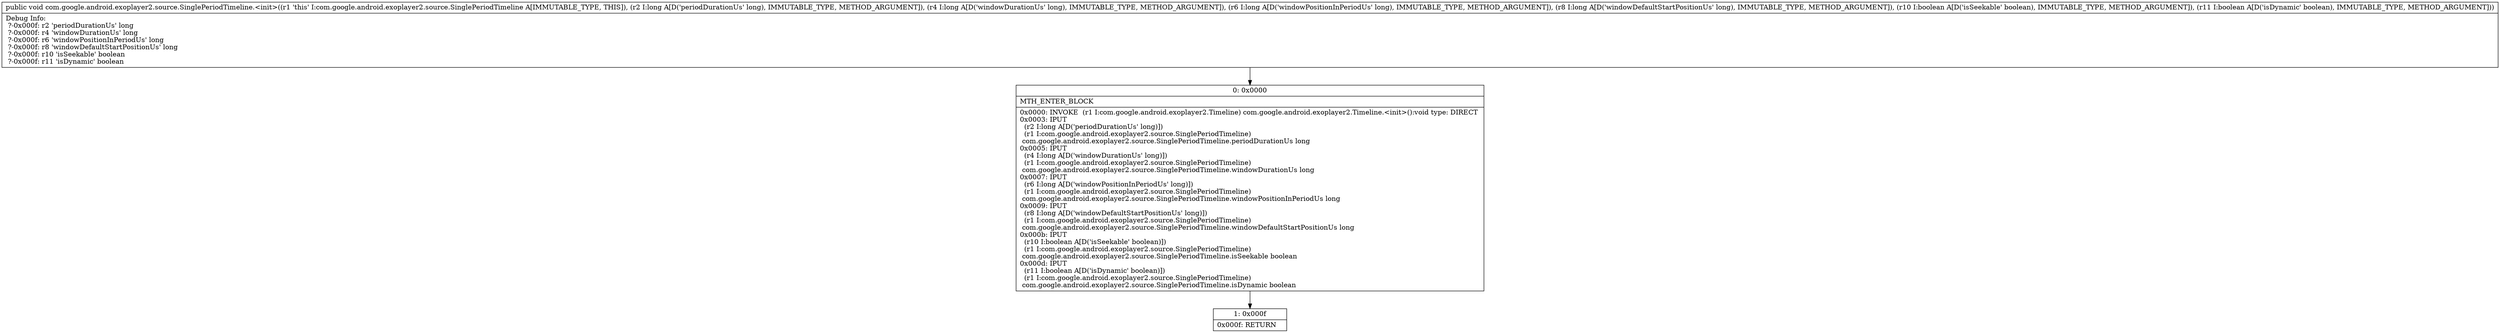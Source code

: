 digraph "CFG forcom.google.android.exoplayer2.source.SinglePeriodTimeline.\<init\>(JJJJZZ)V" {
Node_0 [shape=record,label="{0\:\ 0x0000|MTH_ENTER_BLOCK\l|0x0000: INVOKE  (r1 I:com.google.android.exoplayer2.Timeline) com.google.android.exoplayer2.Timeline.\<init\>():void type: DIRECT \l0x0003: IPUT  \l  (r2 I:long A[D('periodDurationUs' long)])\l  (r1 I:com.google.android.exoplayer2.source.SinglePeriodTimeline)\l com.google.android.exoplayer2.source.SinglePeriodTimeline.periodDurationUs long \l0x0005: IPUT  \l  (r4 I:long A[D('windowDurationUs' long)])\l  (r1 I:com.google.android.exoplayer2.source.SinglePeriodTimeline)\l com.google.android.exoplayer2.source.SinglePeriodTimeline.windowDurationUs long \l0x0007: IPUT  \l  (r6 I:long A[D('windowPositionInPeriodUs' long)])\l  (r1 I:com.google.android.exoplayer2.source.SinglePeriodTimeline)\l com.google.android.exoplayer2.source.SinglePeriodTimeline.windowPositionInPeriodUs long \l0x0009: IPUT  \l  (r8 I:long A[D('windowDefaultStartPositionUs' long)])\l  (r1 I:com.google.android.exoplayer2.source.SinglePeriodTimeline)\l com.google.android.exoplayer2.source.SinglePeriodTimeline.windowDefaultStartPositionUs long \l0x000b: IPUT  \l  (r10 I:boolean A[D('isSeekable' boolean)])\l  (r1 I:com.google.android.exoplayer2.source.SinglePeriodTimeline)\l com.google.android.exoplayer2.source.SinglePeriodTimeline.isSeekable boolean \l0x000d: IPUT  \l  (r11 I:boolean A[D('isDynamic' boolean)])\l  (r1 I:com.google.android.exoplayer2.source.SinglePeriodTimeline)\l com.google.android.exoplayer2.source.SinglePeriodTimeline.isDynamic boolean \l}"];
Node_1 [shape=record,label="{1\:\ 0x000f|0x000f: RETURN   \l}"];
MethodNode[shape=record,label="{public void com.google.android.exoplayer2.source.SinglePeriodTimeline.\<init\>((r1 'this' I:com.google.android.exoplayer2.source.SinglePeriodTimeline A[IMMUTABLE_TYPE, THIS]), (r2 I:long A[D('periodDurationUs' long), IMMUTABLE_TYPE, METHOD_ARGUMENT]), (r4 I:long A[D('windowDurationUs' long), IMMUTABLE_TYPE, METHOD_ARGUMENT]), (r6 I:long A[D('windowPositionInPeriodUs' long), IMMUTABLE_TYPE, METHOD_ARGUMENT]), (r8 I:long A[D('windowDefaultStartPositionUs' long), IMMUTABLE_TYPE, METHOD_ARGUMENT]), (r10 I:boolean A[D('isSeekable' boolean), IMMUTABLE_TYPE, METHOD_ARGUMENT]), (r11 I:boolean A[D('isDynamic' boolean), IMMUTABLE_TYPE, METHOD_ARGUMENT]))  | Debug Info:\l  ?\-0x000f: r2 'periodDurationUs' long\l  ?\-0x000f: r4 'windowDurationUs' long\l  ?\-0x000f: r6 'windowPositionInPeriodUs' long\l  ?\-0x000f: r8 'windowDefaultStartPositionUs' long\l  ?\-0x000f: r10 'isSeekable' boolean\l  ?\-0x000f: r11 'isDynamic' boolean\l}"];
MethodNode -> Node_0;
Node_0 -> Node_1;
}

